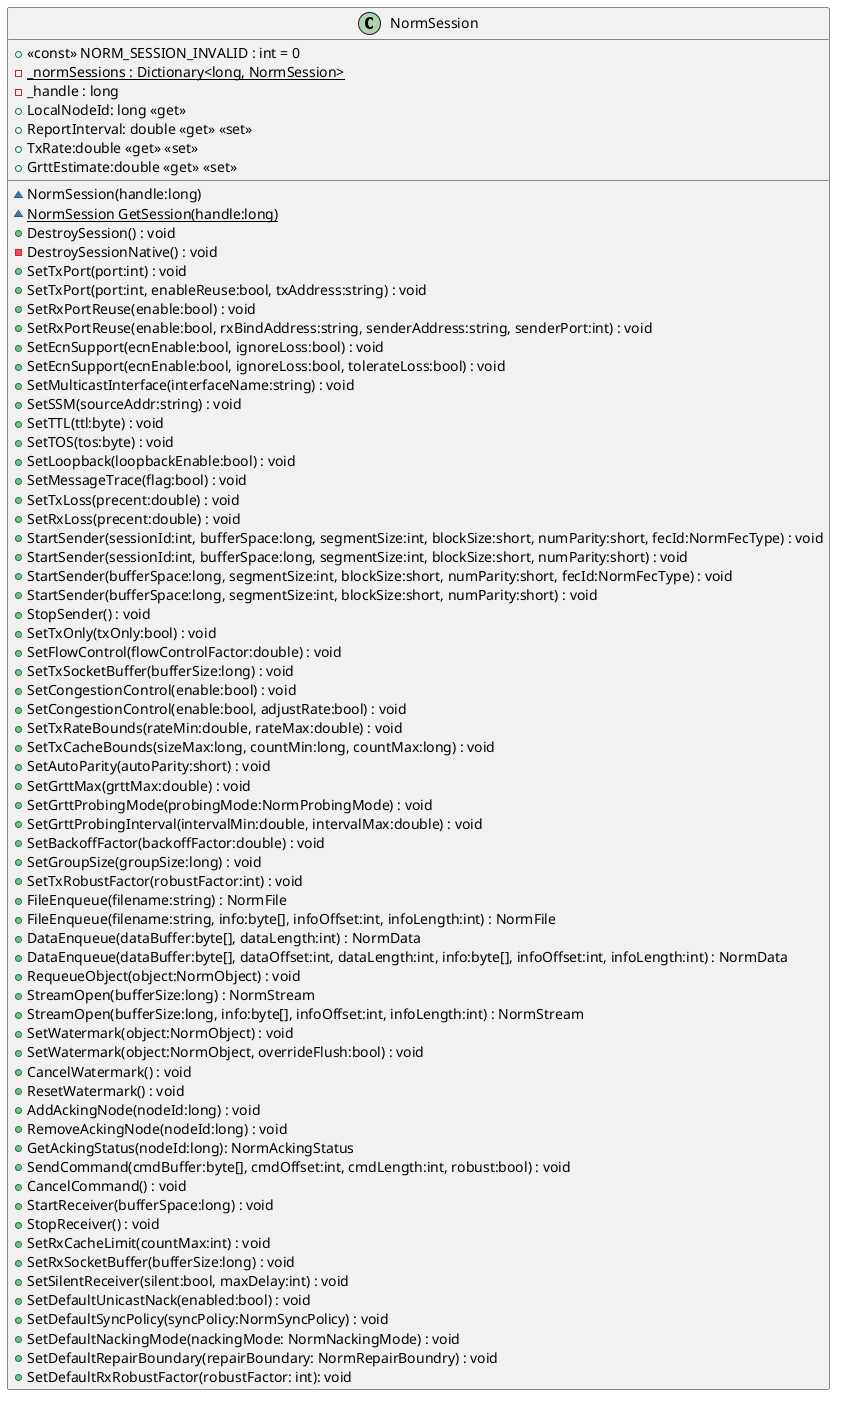 @startuml
class NormSession {
    + <<const>> NORM_SESSION_INVALID : int = 0
    {static} -_normSessions : Dictionary<long, NormSession>
    - _handle : long
    ~ NormSession(handle:long)
    {static} ~ NormSession GetSession(handle:long)
    + DestroySession() : void
    - DestroySessionNative() : void
    + LocalNodeId: long <<get>>
    + SetTxPort(port:int) : void
    + SetTxPort(port:int, enableReuse:bool, txAddress:string) : void
    + SetRxPortReuse(enable:bool) : void
    + SetRxPortReuse(enable:bool, rxBindAddress:string, senderAddress:string, senderPort:int) : void
    + SetEcnSupport(ecnEnable:bool, ignoreLoss:bool) : void
    + SetEcnSupport(ecnEnable:bool, ignoreLoss:bool, tolerateLoss:bool) : void
    + SetMulticastInterface(interfaceName:string) : void
    + SetSSM(sourceAddr:string) : void
    + SetTTL(ttl:byte) : void
    + SetTOS(tos:byte) : void
    + SetLoopback(loopbackEnable:bool) : void
    + SetMessageTrace(flag:bool) : void
    + SetTxLoss(precent:double) : void
    + SetRxLoss(precent:double) : void
    + ReportInterval: double <<get>> <<set>>
    + StartSender(sessionId:int, bufferSpace:long, segmentSize:int, blockSize:short, numParity:short, fecId:NormFecType) : void
    + StartSender(sessionId:int, bufferSpace:long, segmentSize:int, blockSize:short, numParity:short) : void
    + StartSender(bufferSpace:long, segmentSize:int, blockSize:short, numParity:short, fecId:NormFecType) : void
    + StartSender(bufferSpace:long, segmentSize:int, blockSize:short, numParity:short) : void
    + StopSender() : void
    + SetTxOnly(txOnly:bool) : void
    + TxRate:double <<get>> <<set>>
    + SetFlowControl(flowControlFactor:double) : void
    + SetTxSocketBuffer(bufferSize:long) : void
    + SetCongestionControl(enable:bool) : void
    + SetCongestionControl(enable:bool, adjustRate:bool) : void
    + SetTxRateBounds(rateMin:double, rateMax:double) : void
    + SetTxCacheBounds(sizeMax:long, countMin:long, countMax:long) : void
    + SetAutoParity(autoParity:short) : void
    + GrttEstimate:double <<get>> <<set>>
    + SetGrttMax(grttMax:double) : void
    + SetGrttProbingMode(probingMode:NormProbingMode) : void
    + SetGrttProbingInterval(intervalMin:double, intervalMax:double) : void
    + SetBackoffFactor(backoffFactor:double) : void
    + SetGroupSize(groupSize:long) : void
    + SetTxRobustFactor(robustFactor:int) : void
    + FileEnqueue(filename:string) : NormFile
    + FileEnqueue(filename:string, info:byte[], infoOffset:int, infoLength:int) : NormFile
    + DataEnqueue(dataBuffer:byte[], dataLength:int) : NormData
    + DataEnqueue(dataBuffer:byte[], dataOffset:int, dataLength:int, info:byte[], infoOffset:int, infoLength:int) : NormData
    + RequeueObject(object:NormObject) : void
    + StreamOpen(bufferSize:long) : NormStream
    + StreamOpen(bufferSize:long, info:byte[], infoOffset:int, infoLength:int) : NormStream
    + SetWatermark(object:NormObject) : void
    + SetWatermark(object:NormObject, overrideFlush:bool) : void
    + CancelWatermark() : void
    + ResetWatermark() : void
    + AddAckingNode(nodeId:long) : void
    + RemoveAckingNode(nodeId:long) : void
    + GetAckingStatus(nodeId:long): NormAckingStatus
    + SendCommand(cmdBuffer:byte[], cmdOffset:int, cmdLength:int, robust:bool) : void
    + CancelCommand() : void
    + StartReceiver(bufferSpace:long) : void
    + StopReceiver() : void
    + SetRxCacheLimit(countMax:int) : void
    + SetRxSocketBuffer(bufferSize:long) : void
    + SetSilentReceiver(silent:bool, maxDelay:int) : void
    + SetDefaultUnicastNack(enabled:bool) : void
    + SetDefaultSyncPolicy(syncPolicy:NormSyncPolicy) : void
    + SetDefaultNackingMode(nackingMode: NormNackingMode) : void
    + SetDefaultRepairBoundary(repairBoundary: NormRepairBoundry) : void
    + SetDefaultRxRobustFactor(robustFactor: int): void
}
@enduml